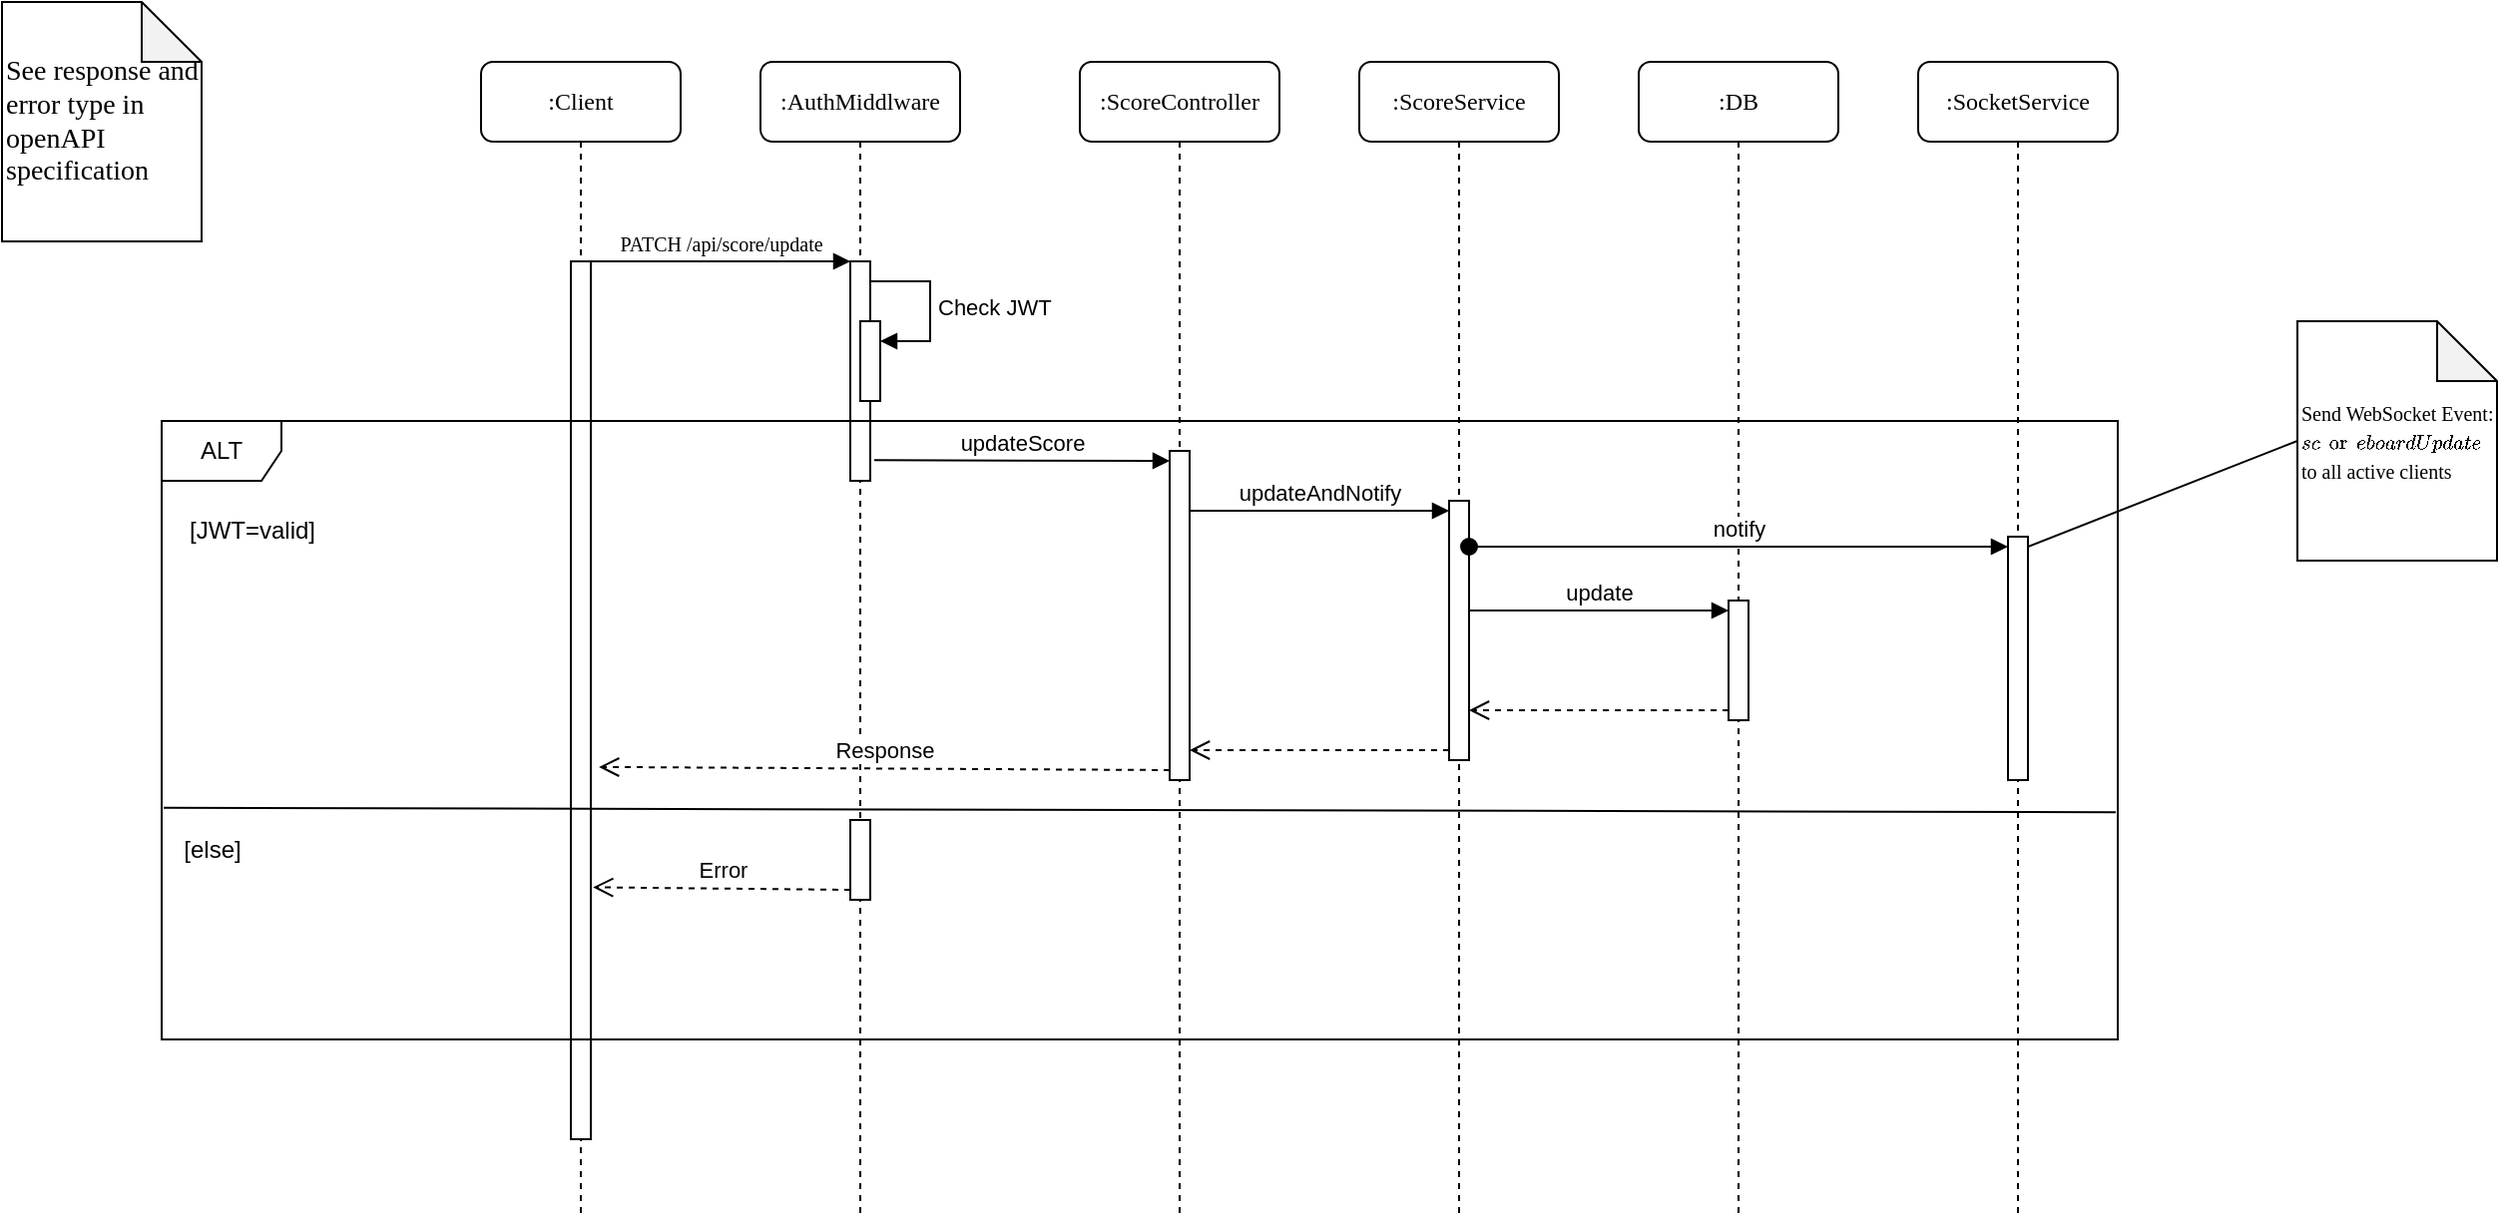 <mxfile version="24.7.7">
  <diagram name="Page-1" id="13e1069c-82ec-6db2-03f1-153e76fe0fe0">
    <mxGraphModel dx="3009" dy="1013" grid="1" gridSize="10" guides="1" tooltips="1" connect="1" arrows="1" fold="1" page="1" pageScale="1" pageWidth="1100" pageHeight="850" background="none" math="0" shadow="0">
      <root>
        <mxCell id="0" />
        <mxCell id="1" parent="0" />
        <mxCell id="7baba1c4bc27f4b0-2" value=":AuthMiddlware" style="shape=umlLifeline;perimeter=lifelinePerimeter;whiteSpace=wrap;html=1;container=1;collapsible=0;recursiveResize=0;outlineConnect=0;rounded=1;shadow=0;comic=0;labelBackgroundColor=none;strokeWidth=1;fontFamily=Verdana;fontSize=12;align=center;" parent="1" vertex="1">
          <mxGeometry x="240" y="80" width="100" height="580" as="geometry" />
        </mxCell>
        <mxCell id="7baba1c4bc27f4b0-10" value="" style="html=1;points=[];perimeter=orthogonalPerimeter;rounded=0;shadow=0;comic=0;labelBackgroundColor=none;strokeWidth=1;fontFamily=Verdana;fontSize=12;align=center;" parent="7baba1c4bc27f4b0-2" vertex="1">
          <mxGeometry x="45" y="100" width="10" height="110" as="geometry" />
        </mxCell>
        <mxCell id="qYYnkQTua1OcvP9SW7I4-2" value="" style="html=1;points=[[0,0,0,0,5],[0,1,0,0,-5],[1,0,0,0,5],[1,1,0,0,-5]];perimeter=orthogonalPerimeter;outlineConnect=0;targetShapes=umlLifeline;portConstraint=eastwest;newEdgeStyle={&quot;curved&quot;:0,&quot;rounded&quot;:0};" vertex="1" parent="7baba1c4bc27f4b0-2">
          <mxGeometry x="50" y="130" width="10" height="40" as="geometry" />
        </mxCell>
        <mxCell id="qYYnkQTua1OcvP9SW7I4-3" value="Check&amp;nbsp;JWT" style="html=1;align=left;spacingLeft=2;endArrow=block;rounded=0;edgeStyle=orthogonalEdgeStyle;curved=0;rounded=0;" edge="1" target="qYYnkQTua1OcvP9SW7I4-2" parent="7baba1c4bc27f4b0-2">
          <mxGeometry relative="1" as="geometry">
            <mxPoint x="55" y="110" as="sourcePoint" />
            <Array as="points">
              <mxPoint x="85" y="140" />
            </Array>
          </mxGeometry>
        </mxCell>
        <mxCell id="qYYnkQTua1OcvP9SW7I4-27" value="" style="html=1;points=[[0,0,0,0,5],[0,1,0,0,-5],[1,0,0,0,5],[1,1,0,0,-5]];perimeter=orthogonalPerimeter;outlineConnect=0;targetShapes=umlLifeline;portConstraint=eastwest;newEdgeStyle={&quot;curved&quot;:0,&quot;rounded&quot;:0};" vertex="1" parent="7baba1c4bc27f4b0-2">
          <mxGeometry x="45" y="380" width="10" height="40" as="geometry" />
        </mxCell>
        <mxCell id="7baba1c4bc27f4b0-3" value=":ScoreController" style="shape=umlLifeline;perimeter=lifelinePerimeter;whiteSpace=wrap;html=1;container=1;collapsible=0;recursiveResize=0;outlineConnect=0;rounded=1;shadow=0;comic=0;labelBackgroundColor=none;strokeWidth=1;fontFamily=Verdana;fontSize=12;align=center;" parent="1" vertex="1">
          <mxGeometry x="400" y="80" width="100" height="580" as="geometry" />
        </mxCell>
        <mxCell id="7baba1c4bc27f4b0-4" value=":ScoreService" style="shape=umlLifeline;perimeter=lifelinePerimeter;whiteSpace=wrap;html=1;container=1;collapsible=0;recursiveResize=0;outlineConnect=0;rounded=1;shadow=0;comic=0;labelBackgroundColor=none;strokeWidth=1;fontFamily=Verdana;fontSize=12;align=center;" parent="1" vertex="1">
          <mxGeometry x="540" y="80" width="100" height="580" as="geometry" />
        </mxCell>
        <mxCell id="7baba1c4bc27f4b0-5" value=":DB" style="shape=umlLifeline;perimeter=lifelinePerimeter;whiteSpace=wrap;html=1;container=1;collapsible=0;recursiveResize=0;outlineConnect=0;rounded=1;shadow=0;comic=0;labelBackgroundColor=none;strokeWidth=1;fontFamily=Verdana;fontSize=12;align=center;" parent="1" vertex="1">
          <mxGeometry x="680" y="80" width="100" height="580" as="geometry" />
        </mxCell>
        <mxCell id="7baba1c4bc27f4b0-6" value=":SocketService" style="shape=umlLifeline;perimeter=lifelinePerimeter;whiteSpace=wrap;html=1;container=1;collapsible=0;recursiveResize=0;outlineConnect=0;rounded=1;shadow=0;comic=0;labelBackgroundColor=none;strokeWidth=1;fontFamily=Verdana;fontSize=12;align=center;" parent="1" vertex="1">
          <mxGeometry x="820" y="80" width="100" height="580" as="geometry" />
        </mxCell>
        <mxCell id="7baba1c4bc27f4b0-8" value=":Client" style="shape=umlLifeline;perimeter=lifelinePerimeter;whiteSpace=wrap;html=1;container=1;collapsible=0;recursiveResize=0;outlineConnect=0;rounded=1;shadow=0;comic=0;labelBackgroundColor=none;strokeWidth=1;fontFamily=Verdana;fontSize=12;align=center;" parent="1" vertex="1">
          <mxGeometry x="100" y="80" width="100" height="580" as="geometry" />
        </mxCell>
        <mxCell id="7baba1c4bc27f4b0-9" value="" style="html=1;points=[];perimeter=orthogonalPerimeter;rounded=0;shadow=0;comic=0;labelBackgroundColor=none;strokeWidth=1;fontFamily=Verdana;fontSize=12;align=center;" parent="7baba1c4bc27f4b0-8" vertex="1">
          <mxGeometry x="45" y="100" width="10" height="440" as="geometry" />
        </mxCell>
        <mxCell id="7baba1c4bc27f4b0-11" value="&lt;font style=&quot;font-size: 10px;&quot;&gt;PATCH /api/score/update&lt;/font&gt;" style="html=1;verticalAlign=bottom;endArrow=block;entryX=0;entryY=0;labelBackgroundColor=none;fontFamily=Verdana;fontSize=12;edgeStyle=elbowEdgeStyle;elbow=vertical;" parent="1" source="7baba1c4bc27f4b0-9" target="7baba1c4bc27f4b0-10" edge="1">
          <mxGeometry relative="1" as="geometry">
            <mxPoint x="220" y="190" as="sourcePoint" />
          </mxGeometry>
        </mxCell>
        <mxCell id="qYYnkQTua1OcvP9SW7I4-1" value="ALT" style="shape=umlFrame;whiteSpace=wrap;html=1;pointerEvents=0;" vertex="1" parent="1">
          <mxGeometry x="-60" y="260" width="980" height="310" as="geometry" />
        </mxCell>
        <mxCell id="qYYnkQTua1OcvP9SW7I4-4" value="[JWT=valid]" style="text;html=1;align=center;verticalAlign=middle;resizable=0;points=[];autosize=1;strokeColor=none;fillColor=none;" vertex="1" parent="1">
          <mxGeometry x="-60" y="300" width="90" height="30" as="geometry" />
        </mxCell>
        <mxCell id="qYYnkQTua1OcvP9SW7I4-5" value="[else]" style="text;html=1;align=center;verticalAlign=middle;resizable=0;points=[];autosize=1;strokeColor=none;fillColor=none;" vertex="1" parent="1">
          <mxGeometry x="-60" y="460" width="50" height="30" as="geometry" />
        </mxCell>
        <mxCell id="qYYnkQTua1OcvP9SW7I4-8" value="" style="html=1;points=[[0,0,0,0,5],[0,1,0,0,-5],[1,0,0,0,5],[1,1,0,0,-5]];perimeter=orthogonalPerimeter;outlineConnect=0;targetShapes=umlLifeline;portConstraint=eastwest;newEdgeStyle={&quot;curved&quot;:0,&quot;rounded&quot;:0};" vertex="1" parent="1">
          <mxGeometry x="445" y="275" width="10" height="165" as="geometry" />
        </mxCell>
        <mxCell id="qYYnkQTua1OcvP9SW7I4-9" value="updateScore" style="html=1;verticalAlign=bottom;endArrow=block;curved=0;rounded=0;entryX=0;entryY=0;entryDx=0;entryDy=5;exitX=1.2;exitY=0.906;exitDx=0;exitDy=0;exitPerimeter=0;" edge="1" target="qYYnkQTua1OcvP9SW7I4-8" parent="1" source="7baba1c4bc27f4b0-10">
          <mxGeometry relative="1" as="geometry">
            <mxPoint x="375" y="280" as="sourcePoint" />
          </mxGeometry>
        </mxCell>
        <mxCell id="qYYnkQTua1OcvP9SW7I4-10" value="Response" style="html=1;verticalAlign=bottom;endArrow=open;dashed=1;endSize=8;curved=0;rounded=0;exitX=0;exitY=1;exitDx=0;exitDy=-5;entryX=1.408;entryY=0.576;entryDx=0;entryDy=0;entryPerimeter=0;" edge="1" source="qYYnkQTua1OcvP9SW7I4-8" parent="1" target="7baba1c4bc27f4b0-9">
          <mxGeometry relative="1" as="geometry">
            <mxPoint x="375" y="350" as="targetPoint" />
          </mxGeometry>
        </mxCell>
        <mxCell id="qYYnkQTua1OcvP9SW7I4-14" value="" style="html=1;points=[[0,0,0,0,5],[0,1,0,0,-5],[1,0,0,0,5],[1,1,0,0,-5]];perimeter=orthogonalPerimeter;outlineConnect=0;targetShapes=umlLifeline;portConstraint=eastwest;newEdgeStyle={&quot;curved&quot;:0,&quot;rounded&quot;:0};" vertex="1" parent="1">
          <mxGeometry x="585" y="300" width="10" height="130" as="geometry" />
        </mxCell>
        <mxCell id="qYYnkQTua1OcvP9SW7I4-15" value="updateAndNotify" style="html=1;verticalAlign=bottom;endArrow=block;curved=0;rounded=0;entryX=0;entryY=0;entryDx=0;entryDy=5;" edge="1" target="qYYnkQTua1OcvP9SW7I4-14" parent="1" source="qYYnkQTua1OcvP9SW7I4-8">
          <mxGeometry relative="1" as="geometry">
            <mxPoint x="515" y="305" as="sourcePoint" />
          </mxGeometry>
        </mxCell>
        <mxCell id="qYYnkQTua1OcvP9SW7I4-16" value="" style="html=1;verticalAlign=bottom;endArrow=open;dashed=1;endSize=8;curved=0;rounded=0;exitX=0;exitY=1;exitDx=0;exitDy=-5;" edge="1" source="qYYnkQTua1OcvP9SW7I4-14" parent="1" target="qYYnkQTua1OcvP9SW7I4-8">
          <mxGeometry relative="1" as="geometry">
            <mxPoint x="515" y="375" as="targetPoint" />
          </mxGeometry>
        </mxCell>
        <mxCell id="qYYnkQTua1OcvP9SW7I4-17" value="" style="html=1;points=[[0,0,0,0,5],[0,1,0,0,-5],[1,0,0,0,5],[1,1,0,0,-5]];perimeter=orthogonalPerimeter;outlineConnect=0;targetShapes=umlLifeline;portConstraint=eastwest;newEdgeStyle={&quot;curved&quot;:0,&quot;rounded&quot;:0};" vertex="1" parent="1">
          <mxGeometry x="865" y="318" width="10" height="122" as="geometry" />
        </mxCell>
        <mxCell id="qYYnkQTua1OcvP9SW7I4-18" value="notify" style="html=1;verticalAlign=bottom;startArrow=oval;endArrow=block;startSize=8;curved=0;rounded=0;entryX=0;entryY=0;entryDx=0;entryDy=5;" edge="1" target="qYYnkQTua1OcvP9SW7I4-17" parent="1" source="qYYnkQTua1OcvP9SW7I4-14">
          <mxGeometry relative="1" as="geometry">
            <mxPoint x="795" y="323" as="sourcePoint" />
          </mxGeometry>
        </mxCell>
        <mxCell id="qYYnkQTua1OcvP9SW7I4-19" value="" style="html=1;points=[[0,0,0,0,5],[0,1,0,0,-5],[1,0,0,0,5],[1,1,0,0,-5]];perimeter=orthogonalPerimeter;outlineConnect=0;targetShapes=umlLifeline;portConstraint=eastwest;newEdgeStyle={&quot;curved&quot;:0,&quot;rounded&quot;:0};" vertex="1" parent="1">
          <mxGeometry x="725" y="350" width="10" height="60" as="geometry" />
        </mxCell>
        <mxCell id="qYYnkQTua1OcvP9SW7I4-20" value="update" style="html=1;verticalAlign=bottom;endArrow=block;curved=0;rounded=0;entryX=0;entryY=0;entryDx=0;entryDy=5;" edge="1" target="qYYnkQTua1OcvP9SW7I4-19" parent="1" source="qYYnkQTua1OcvP9SW7I4-14">
          <mxGeometry relative="1" as="geometry">
            <mxPoint x="655" y="350" as="sourcePoint" />
          </mxGeometry>
        </mxCell>
        <mxCell id="qYYnkQTua1OcvP9SW7I4-21" value="" style="html=1;verticalAlign=bottom;endArrow=open;dashed=1;endSize=8;curved=0;rounded=0;exitX=0;exitY=1;exitDx=0;exitDy=-5;" edge="1" source="qYYnkQTua1OcvP9SW7I4-19" parent="1" target="qYYnkQTua1OcvP9SW7I4-14">
          <mxGeometry relative="1" as="geometry">
            <mxPoint x="655" y="420" as="targetPoint" />
          </mxGeometry>
        </mxCell>
        <mxCell id="qYYnkQTua1OcvP9SW7I4-23" value="&lt;font face=&quot;Times New Roman&quot; style=&quot;font-size: 10px;&quot;&gt;Send WebSocket Event: `scoreboard Update` to all active clients&lt;/font&gt;" style="shape=note;whiteSpace=wrap;html=1;backgroundOutline=1;darkOpacity=0.05;align=left;" vertex="1" parent="1">
          <mxGeometry x="1010" y="210" width="100" height="120" as="geometry" />
        </mxCell>
        <mxCell id="qYYnkQTua1OcvP9SW7I4-25" style="rounded=0;orthogonalLoop=1;jettySize=auto;html=1;exitX=1;exitY=0;exitDx=0;exitDy=5;exitPerimeter=0;entryX=0;entryY=0.5;entryDx=0;entryDy=0;entryPerimeter=0;endArrow=none;endFill=0;" edge="1" parent="1" source="qYYnkQTua1OcvP9SW7I4-17" target="qYYnkQTua1OcvP9SW7I4-23">
          <mxGeometry relative="1" as="geometry" />
        </mxCell>
        <mxCell id="qYYnkQTua1OcvP9SW7I4-26" style="rounded=0;orthogonalLoop=1;jettySize=auto;html=1;exitX=0.002;exitY=0.628;exitDx=0;exitDy=0;exitPerimeter=0;entryX=1;entryY=0.635;entryDx=0;entryDy=0;entryPerimeter=0;endArrow=none;endFill=0;" edge="1" parent="1">
          <mxGeometry relative="1" as="geometry">
            <mxPoint x="-59.02" y="453.91" as="sourcePoint" />
            <mxPoint x="919.02" y="456.08" as="targetPoint" />
          </mxGeometry>
        </mxCell>
        <mxCell id="qYYnkQTua1OcvP9SW7I4-29" value="Error" style="html=1;verticalAlign=bottom;endArrow=open;dashed=1;endSize=8;curved=0;rounded=0;exitX=0;exitY=1;exitDx=0;exitDy=-5;entryX=1.111;entryY=0.713;entryDx=0;entryDy=0;entryPerimeter=0;" edge="1" source="qYYnkQTua1OcvP9SW7I4-27" parent="1" target="7baba1c4bc27f4b0-9">
          <mxGeometry relative="1" as="geometry">
            <mxPoint x="215" y="535" as="targetPoint" />
          </mxGeometry>
        </mxCell>
        <mxCell id="qYYnkQTua1OcvP9SW7I4-32" value="&lt;font style=&quot;font-size: 14px;&quot; face=&quot;Times New Roman&quot;&gt;See response and error type in openAPI specification&lt;/font&gt;" style="shape=note;whiteSpace=wrap;html=1;backgroundOutline=1;darkOpacity=0.05;align=left;" vertex="1" parent="1">
          <mxGeometry x="-140" y="50" width="100" height="120" as="geometry" />
        </mxCell>
      </root>
    </mxGraphModel>
  </diagram>
</mxfile>
